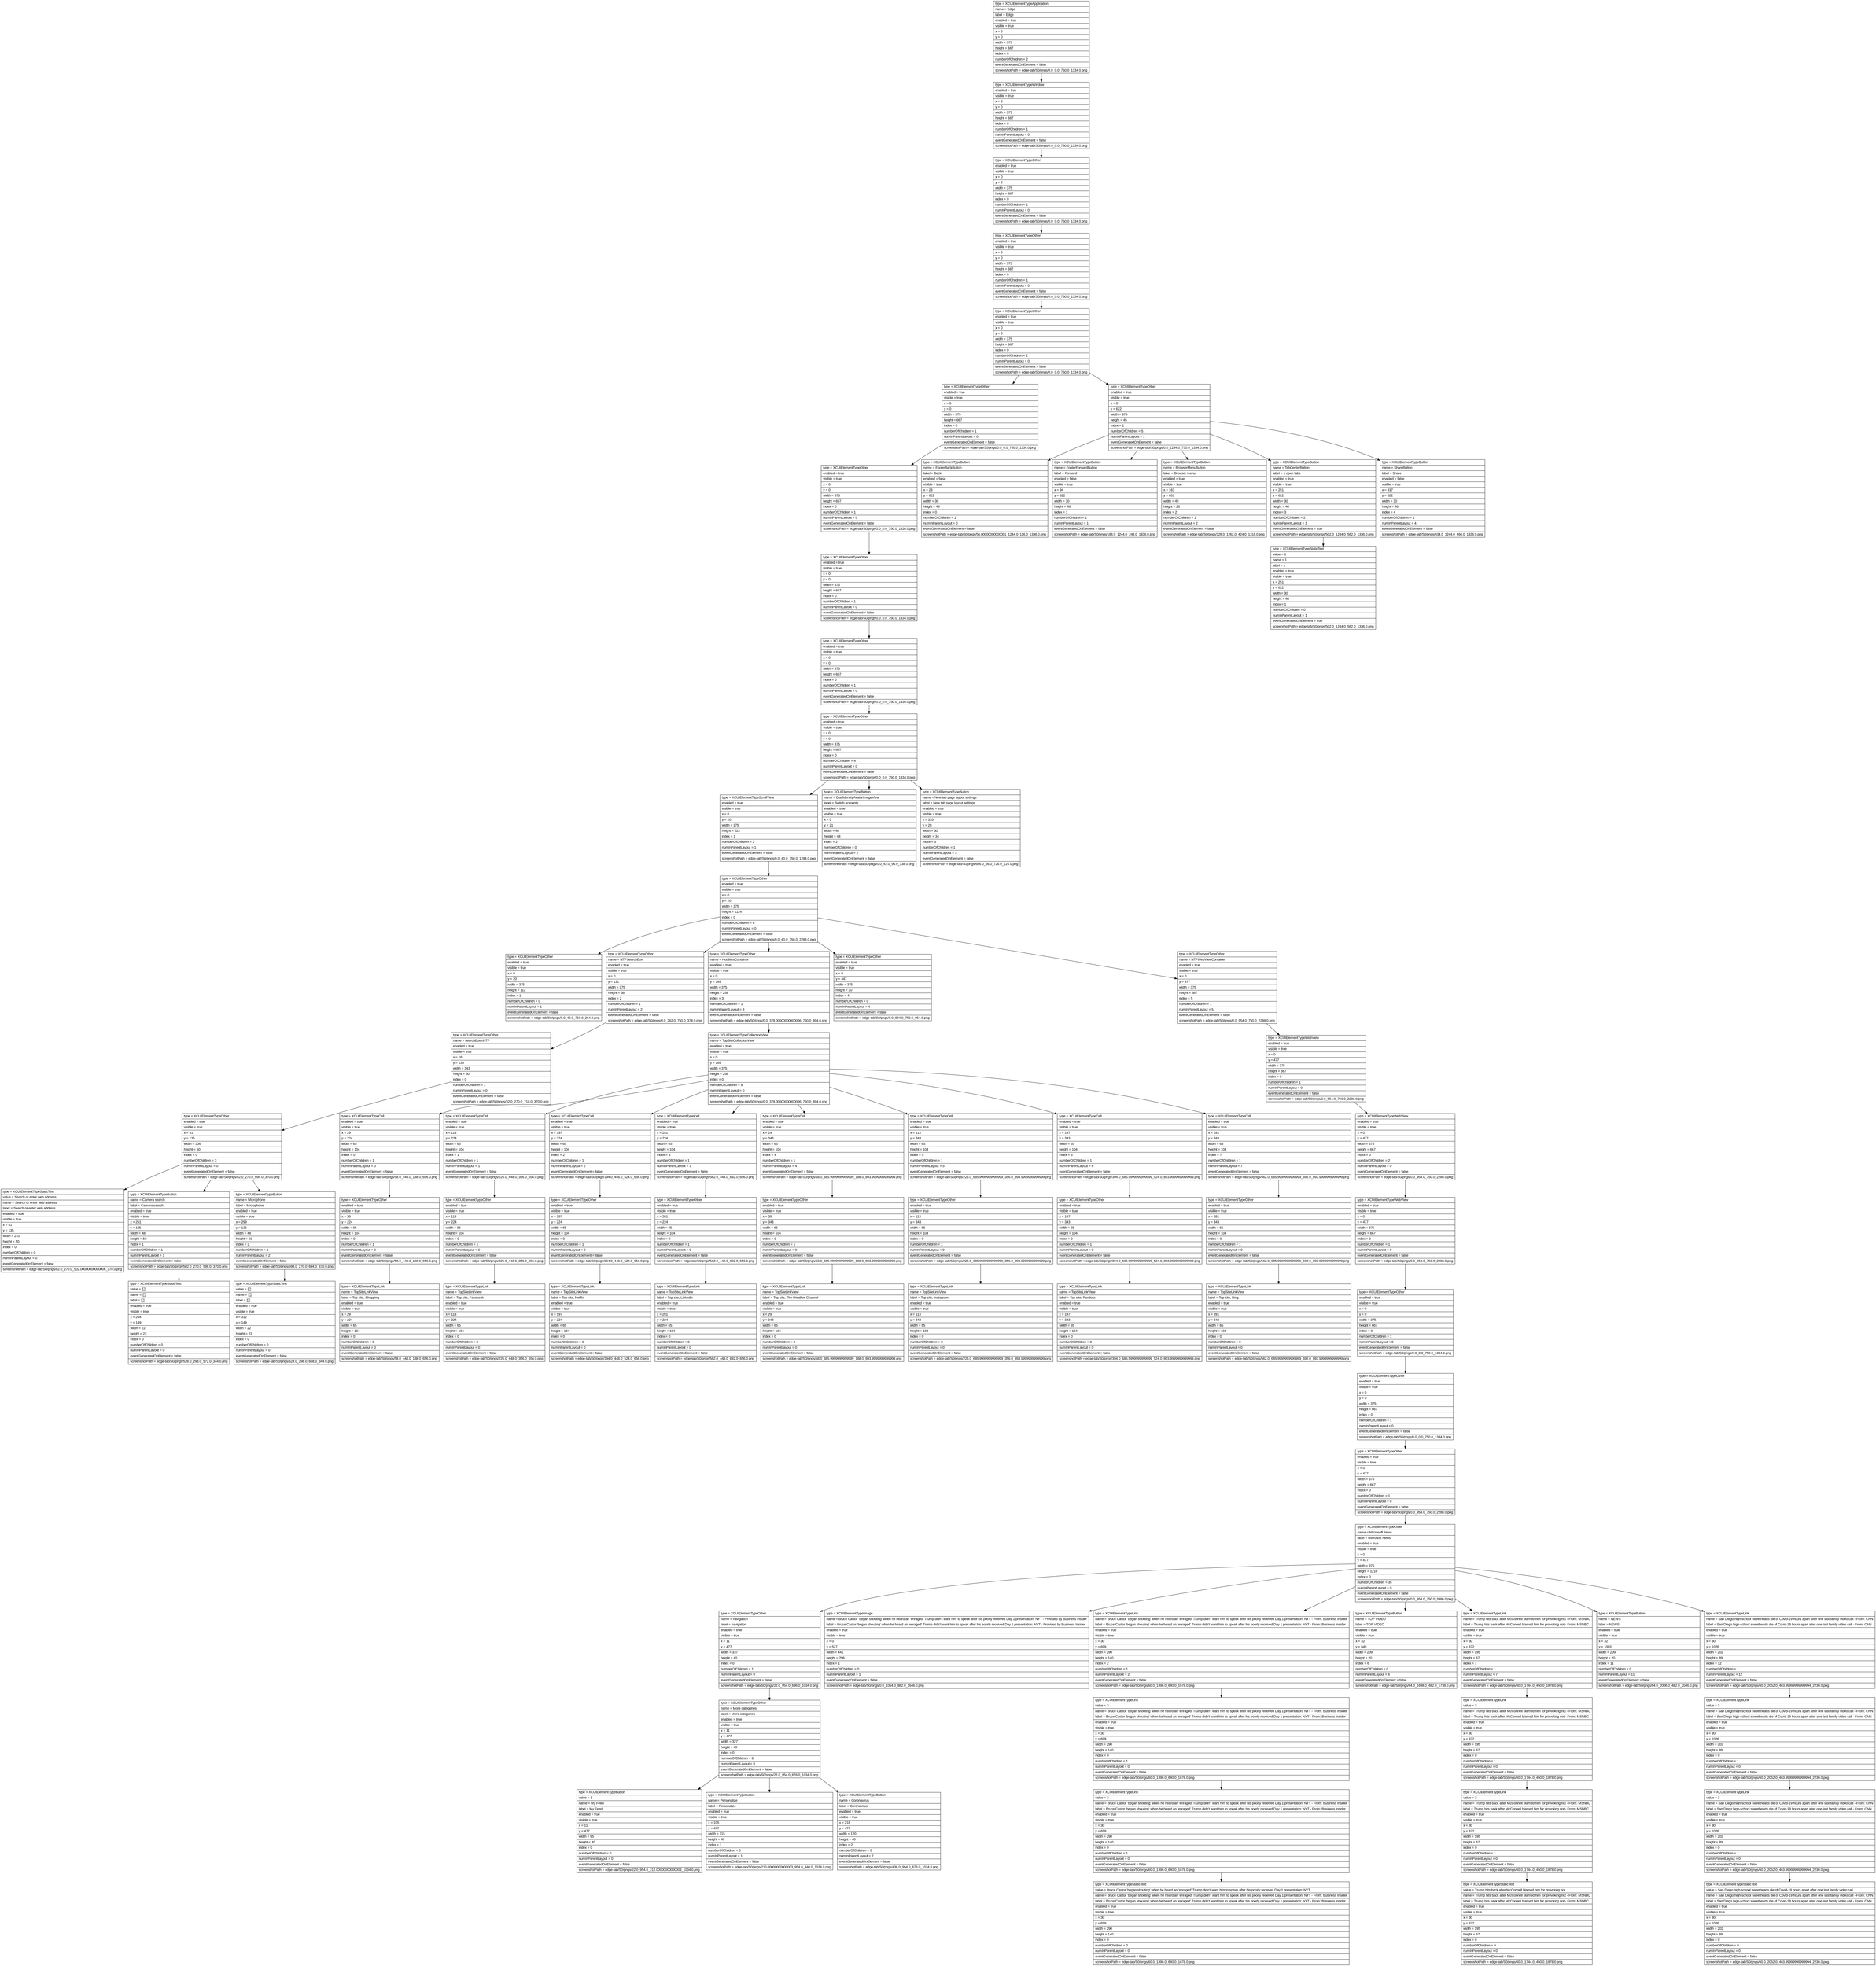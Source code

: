 digraph Layout {

	node [shape=record fontname=Arial];

	0	[label="{type = XCUIElementTypeApplication\l|name = Edge\l|label = Edge\l|enabled = true\l|visible = true\l|x = 0\l|y = 0\l|width = 375\l|height = 667\l|index = 0\l|numberOfChildren = 2\l|eventGeneratedOnElement = false \l|screenshotPath = edge-tab/S0/pngs/0.0_0.0_750.0_1334.0.png\l}"]
	1	[label="{type = XCUIElementTypeWindow\l|enabled = true\l|visible = true\l|x = 0\l|y = 0\l|width = 375\l|height = 667\l|index = 0\l|numberOfChildren = 1\l|numInParentLayout = 0\l|eventGeneratedOnElement = false \l|screenshotPath = edge-tab/S0/pngs/0.0_0.0_750.0_1334.0.png\l}"]
	2	[label="{type = XCUIElementTypeOther\l|enabled = true\l|visible = true\l|x = 0\l|y = 0\l|width = 375\l|height = 667\l|index = 0\l|numberOfChildren = 1\l|numInParentLayout = 0\l|eventGeneratedOnElement = false \l|screenshotPath = edge-tab/S0/pngs/0.0_0.0_750.0_1334.0.png\l}"]
	3	[label="{type = XCUIElementTypeOther\l|enabled = true\l|visible = true\l|x = 0\l|y = 0\l|width = 375\l|height = 667\l|index = 0\l|numberOfChildren = 1\l|numInParentLayout = 0\l|eventGeneratedOnElement = false \l|screenshotPath = edge-tab/S0/pngs/0.0_0.0_750.0_1334.0.png\l}"]
	4	[label="{type = XCUIElementTypeOther\l|enabled = true\l|visible = true\l|x = 0\l|y = 0\l|width = 375\l|height = 667\l|index = 0\l|numberOfChildren = 2\l|numInParentLayout = 0\l|eventGeneratedOnElement = false \l|screenshotPath = edge-tab/S0/pngs/0.0_0.0_750.0_1334.0.png\l}"]
	5	[label="{type = XCUIElementTypeOther\l|enabled = true\l|visible = true\l|x = 0\l|y = 0\l|width = 375\l|height = 667\l|index = 0\l|numberOfChildren = 1\l|numInParentLayout = 0\l|eventGeneratedOnElement = false \l|screenshotPath = edge-tab/S0/pngs/0.0_0.0_750.0_1334.0.png\l}"]
	6	[label="{type = XCUIElementTypeOther\l|enabled = true\l|visible = true\l|x = 0\l|y = 622\l|width = 375\l|height = 45\l|index = 1\l|numberOfChildren = 5\l|numInParentLayout = 1\l|eventGeneratedOnElement = false \l|screenshotPath = edge-tab/S0/pngs/0.0_1244.0_750.0_1334.0.png\l}"]
	7	[label="{type = XCUIElementTypeOther\l|enabled = true\l|visible = true\l|x = 0\l|y = 0\l|width = 375\l|height = 667\l|index = 0\l|numberOfChildren = 1\l|numInParentLayout = 0\l|eventGeneratedOnElement = false \l|screenshotPath = edge-tab/S0/pngs/0.0_0.0_750.0_1334.0.png\l}"]
	8	[label="{type = XCUIElementTypeButton\l|name = FooterBackButton\l|label = Back\l|enabled = false\l|visible = true\l|x = 28\l|y = 622\l|width = 30\l|height = 46\l|index = 0\l|numberOfChildren = 1\l|numInParentLayout = 0\l|eventGeneratedOnElement = false \l|screenshotPath = edge-tab/S0/pngs/56.00000000000001_1244.0_116.0_1336.0.png\l}"]
	9	[label="{type = XCUIElementTypeButton\l|name = FooterForwardButton\l|label = Forward\l|enabled = false\l|visible = true\l|x = 94\l|y = 622\l|width = 30\l|height = 46\l|index = 1\l|numberOfChildren = 1\l|numInParentLayout = 1\l|eventGeneratedOnElement = false \l|screenshotPath = edge-tab/S0/pngs/188.0_1244.0_248.0_1336.0.png\l}"]
	10	[label="{type = XCUIElementTypeButton\l|name = BrowserMenuButton\l|label = Browser menu\l|enabled = true\l|visible = true\l|x = 163\l|y = 631\l|width = 49\l|height = 28\l|index = 2\l|numberOfChildren = 1\l|numInParentLayout = 2\l|eventGeneratedOnElement = false \l|screenshotPath = edge-tab/S0/pngs/326.0_1262.0_424.0_1318.0.png\l}"]
	11	[label="{type = XCUIElementTypeButton\l|name = TabCenterButton\l|label = 1 open tabs\l|enabled = true\l|visible = true\l|x = 251\l|y = 622\l|width = 30\l|height = 46\l|index = 3\l|numberOfChildren = 2\l|numInParentLayout = 3\l|eventGeneratedOnElement = true \l|screenshotPath = edge-tab/S0/pngs/502.0_1244.0_562.0_1336.0.png\l}"]
	12	[label="{type = XCUIElementTypeButton\l|name = ShareButton\l|label = Share\l|enabled = false\l|visible = true\l|x = 317\l|y = 622\l|width = 30\l|height = 46\l|index = 4\l|numberOfChildren = 1\l|numInParentLayout = 4\l|eventGeneratedOnElement = false \l|screenshotPath = edge-tab/S0/pngs/634.0_1244.0_694.0_1336.0.png\l}"]
	13	[label="{type = XCUIElementTypeOther\l|enabled = true\l|visible = true\l|x = 0\l|y = 0\l|width = 375\l|height = 667\l|index = 0\l|numberOfChildren = 1\l|numInParentLayout = 0\l|eventGeneratedOnElement = false \l|screenshotPath = edge-tab/S0/pngs/0.0_0.0_750.0_1334.0.png\l}"]
	14	[label="{type = XCUIElementTypeStaticText\l|value = 1\l|name = 1\l|label = 1\l|enabled = true\l|visible = true\l|x = 251\l|y = 622\l|width = 30\l|height = 46\l|index = 1\l|numberOfChildren = 0\l|numInParentLayout = 1\l|eventGeneratedOnElement = true \l|screenshotPath = edge-tab/S0/pngs/502.0_1244.0_562.0_1336.0.png\l}"]
	15	[label="{type = XCUIElementTypeOther\l|enabled = true\l|visible = true\l|x = 0\l|y = 0\l|width = 375\l|height = 667\l|index = 0\l|numberOfChildren = 1\l|numInParentLayout = 0\l|eventGeneratedOnElement = false \l|screenshotPath = edge-tab/S0/pngs/0.0_0.0_750.0_1334.0.png\l}"]
	16	[label="{type = XCUIElementTypeOther\l|enabled = true\l|visible = true\l|x = 0\l|y = 0\l|width = 375\l|height = 667\l|index = 0\l|numberOfChildren = 4\l|numInParentLayout = 0\l|eventGeneratedOnElement = false \l|screenshotPath = edge-tab/S0/pngs/0.0_0.0_750.0_1334.0.png\l}"]
	17	[label="{type = XCUIElementTypeScrollView\l|enabled = true\l|visible = true\l|x = 0\l|y = 20\l|width = 375\l|height = 622\l|index = 1\l|numberOfChildren = 2\l|numInParentLayout = 1\l|eventGeneratedOnElement = false \l|screenshotPath = edge-tab/S0/pngs/0.0_40.0_750.0_1284.0.png\l}"]
	18	[label="{type = XCUIElementTypeButton\l|name = DualIdentityAvatarImageView\l|label = Switch accounts\l|enabled = true\l|visible = true\l|x = 0\l|y = 21\l|width = 48\l|height = 48\l|index = 2\l|numberOfChildren = 0\l|numInParentLayout = 2\l|eventGeneratedOnElement = false \l|screenshotPath = edge-tab/S0/pngs/0.0_42.0_96.0_138.0.png\l}"]
	19	[label="{type = XCUIElementTypeButton\l|name = New tab page layout settings\l|label = New tab page layout settings\l|enabled = true\l|visible = true\l|x = 333\l|y = 28\l|width = 30\l|height = 34\l|index = 3\l|numberOfChildren = 1\l|numInParentLayout = 3\l|eventGeneratedOnElement = false \l|screenshotPath = edge-tab/S0/pngs/666.0_56.0_726.0_124.0.png\l}"]
	20	[label="{type = XCUIElementTypeOther\l|enabled = true\l|visible = true\l|x = 0\l|y = 20\l|width = 375\l|height = 1124\l|index = 0\l|numberOfChildren = 6\l|numInParentLayout = 0\l|eventGeneratedOnElement = false \l|screenshotPath = edge-tab/S0/pngs/0.0_40.0_750.0_2288.0.png\l}"]
	21	[label="{type = XCUIElementTypeOther\l|enabled = true\l|visible = true\l|x = 0\l|y = 20\l|width = 375\l|height = 112\l|index = 1\l|numberOfChildren = 0\l|numInParentLayout = 1\l|eventGeneratedOnElement = false \l|screenshotPath = edge-tab/S0/pngs/0.0_40.0_750.0_264.0.png\l}"]
	22	[label="{type = XCUIElementTypeOther\l|name = NTPSearchBox\l|enabled = true\l|visible = true\l|x = 0\l|y = 131\l|width = 375\l|height = 58\l|index = 2\l|numberOfChildren = 1\l|numInParentLayout = 2\l|eventGeneratedOnElement = false \l|screenshotPath = edge-tab/S0/pngs/0.0_262.0_750.0_378.0.png\l}"]
	23	[label="{type = XCUIElementTypeOther\l|name = HotSitesContainer\l|enabled = true\l|visible = true\l|x = 0\l|y = 189\l|width = 375\l|height = 258\l|index = 3\l|numberOfChildren = 1\l|numInParentLayout = 3\l|eventGeneratedOnElement = false \l|screenshotPath = edge-tab/S0/pngs/0.0_378.00000000000006_750.0_894.0.png\l}"]
	24	[label="{type = XCUIElementTypeOther\l|enabled = true\l|visible = true\l|x = 0\l|y = 447\l|width = 375\l|height = 30\l|index = 4\l|numberOfChildren = 0\l|numInParentLayout = 4\l|eventGeneratedOnElement = false \l|screenshotPath = edge-tab/S0/pngs/0.0_894.0_750.0_954.0.png\l}"]
	25	[label="{type = XCUIElementTypeOther\l|name = NTPWebViewContainer\l|enabled = true\l|visible = true\l|x = 0\l|y = 477\l|width = 375\l|height = 667\l|index = 5\l|numberOfChildren = 1\l|numInParentLayout = 5\l|eventGeneratedOnElement = false \l|screenshotPath = edge-tab/S0/pngs/0.0_954.0_750.0_2288.0.png\l}"]
	26	[label="{type = XCUIElementTypeOther\l|name = searchBoxInNTP\l|enabled = true\l|visible = true\l|x = 16\l|y = 135\l|width = 343\l|height = 50\l|index = 0\l|numberOfChildren = 1\l|numInParentLayout = 0\l|eventGeneratedOnElement = false \l|screenshotPath = edge-tab/S0/pngs/32.0_270.0_718.0_370.0.png\l}"]
	27	[label="{type = XCUIElementTypeCollectionView\l|name = TopSiteCollectionView\l|enabled = true\l|visible = true\l|x = 0\l|y = 189\l|width = 375\l|height = 258\l|index = 0\l|numberOfChildren = 8\l|numInParentLayout = 0\l|eventGeneratedOnElement = false \l|screenshotPath = edge-tab/S0/pngs/0.0_378.00000000000006_750.0_894.0.png\l}"]
	28	[label="{type = XCUIElementTypeWebView\l|enabled = true\l|visible = true\l|x = 0\l|y = 477\l|width = 375\l|height = 667\l|index = 0\l|numberOfChildren = 1\l|numInParentLayout = 0\l|eventGeneratedOnElement = false \l|screenshotPath = edge-tab/S0/pngs/0.0_954.0_750.0_2288.0.png\l}"]
	29	[label="{type = XCUIElementTypeOther\l|enabled = true\l|visible = true\l|x = 41\l|y = 135\l|width = 306\l|height = 50\l|index = 0\l|numberOfChildren = 3\l|numInParentLayout = 0\l|eventGeneratedOnElement = false \l|screenshotPath = edge-tab/S0/pngs/82.0_270.0_694.0_370.0.png\l}"]
	30	[label="{type = XCUIElementTypeCell\l|enabled = true\l|visible = true\l|x = 29\l|y = 224\l|width = 65\l|height = 104\l|index = 0\l|numberOfChildren = 1\l|numInParentLayout = 0\l|eventGeneratedOnElement = false \l|screenshotPath = edge-tab/S0/pngs/58.0_448.0_188.0_656.0.png\l}"]
	31	[label="{type = XCUIElementTypeCell\l|enabled = true\l|visible = true\l|x = 113\l|y = 224\l|width = 65\l|height = 104\l|index = 1\l|numberOfChildren = 1\l|numInParentLayout = 1\l|eventGeneratedOnElement = false \l|screenshotPath = edge-tab/S0/pngs/226.0_448.0_356.0_656.0.png\l}"]
	32	[label="{type = XCUIElementTypeCell\l|enabled = true\l|visible = true\l|x = 197\l|y = 224\l|width = 65\l|height = 104\l|index = 2\l|numberOfChildren = 1\l|numInParentLayout = 2\l|eventGeneratedOnElement = false \l|screenshotPath = edge-tab/S0/pngs/394.0_448.0_524.0_656.0.png\l}"]
	33	[label="{type = XCUIElementTypeCell\l|enabled = true\l|visible = true\l|x = 281\l|y = 224\l|width = 65\l|height = 104\l|index = 3\l|numberOfChildren = 1\l|numInParentLayout = 3\l|eventGeneratedOnElement = false \l|screenshotPath = edge-tab/S0/pngs/562.0_448.0_692.0_656.0.png\l}"]
	34	[label="{type = XCUIElementTypeCell\l|enabled = true\l|visible = true\l|x = 29\l|y = 343\l|width = 65\l|height = 104\l|index = 4\l|numberOfChildren = 1\l|numInParentLayout = 4\l|eventGeneratedOnElement = false \l|screenshotPath = edge-tab/S0/pngs/58.0_685.9999999999999_188.0_893.9999999999999.png\l}"]
	35	[label="{type = XCUIElementTypeCell\l|enabled = true\l|visible = true\l|x = 113\l|y = 343\l|width = 65\l|height = 104\l|index = 5\l|numberOfChildren = 1\l|numInParentLayout = 5\l|eventGeneratedOnElement = false \l|screenshotPath = edge-tab/S0/pngs/226.0_685.9999999999999_356.0_893.9999999999999.png\l}"]
	36	[label="{type = XCUIElementTypeCell\l|enabled = true\l|visible = true\l|x = 197\l|y = 343\l|width = 65\l|height = 104\l|index = 6\l|numberOfChildren = 1\l|numInParentLayout = 6\l|eventGeneratedOnElement = false \l|screenshotPath = edge-tab/S0/pngs/394.0_685.9999999999999_524.0_893.9999999999999.png\l}"]
	37	[label="{type = XCUIElementTypeCell\l|enabled = true\l|visible = true\l|x = 281\l|y = 343\l|width = 65\l|height = 104\l|index = 7\l|numberOfChildren = 1\l|numInParentLayout = 7\l|eventGeneratedOnElement = false \l|screenshotPath = edge-tab/S0/pngs/562.0_685.9999999999999_692.0_893.9999999999999.png\l}"]
	38	[label="{type = XCUIElementTypeWebView\l|enabled = true\l|visible = true\l|x = 0\l|y = 477\l|width = 375\l|height = 667\l|index = 0\l|numberOfChildren = 2\l|numInParentLayout = 0\l|eventGeneratedOnElement = false \l|screenshotPath = edge-tab/S0/pngs/0.0_954.0_750.0_2288.0.png\l}"]
	39	[label="{type = XCUIElementTypeStaticText\l|value = Search or enter web address\l|name = Search or enter web address\l|label = Search or enter web address\l|enabled = true\l|visible = true\l|x = 41\l|y = 135\l|width = 210\l|height = 50\l|index = 0\l|numberOfChildren = 0\l|numInParentLayout = 0\l|eventGeneratedOnElement = false \l|screenshotPath = edge-tab/S0/pngs/82.0_270.0_502.00000000000006_370.0.png\l}"]
	40	[label="{type = XCUIElementTypeButton\l|name = Camera search\l|label = Camera search\l|enabled = true\l|visible = true\l|x = 251\l|y = 135\l|width = 48\l|height = 50\l|index = 1\l|numberOfChildren = 1\l|numInParentLayout = 1\l|eventGeneratedOnElement = false \l|screenshotPath = edge-tab/S0/pngs/502.0_270.0_598.0_370.0.png\l}"]
	41	[label="{type = XCUIElementTypeButton\l|name = Microphone\l|label = Microphone\l|enabled = true\l|visible = true\l|x = 299\l|y = 135\l|width = 48\l|height = 50\l|index = 2\l|numberOfChildren = 1\l|numInParentLayout = 2\l|eventGeneratedOnElement = false \l|screenshotPath = edge-tab/S0/pngs/598.0_270.0_694.0_370.0.png\l}"]
	42	[label="{type = XCUIElementTypeOther\l|enabled = true\l|visible = true\l|x = 29\l|y = 224\l|width = 65\l|height = 104\l|index = 0\l|numberOfChildren = 1\l|numInParentLayout = 0\l|eventGeneratedOnElement = false \l|screenshotPath = edge-tab/S0/pngs/58.0_448.0_188.0_656.0.png\l}"]
	43	[label="{type = XCUIElementTypeOther\l|enabled = true\l|visible = true\l|x = 113\l|y = 224\l|width = 65\l|height = 104\l|index = 0\l|numberOfChildren = 1\l|numInParentLayout = 0\l|eventGeneratedOnElement = false \l|screenshotPath = edge-tab/S0/pngs/226.0_448.0_356.0_656.0.png\l}"]
	44	[label="{type = XCUIElementTypeOther\l|enabled = true\l|visible = true\l|x = 197\l|y = 224\l|width = 65\l|height = 104\l|index = 0\l|numberOfChildren = 1\l|numInParentLayout = 0\l|eventGeneratedOnElement = false \l|screenshotPath = edge-tab/S0/pngs/394.0_448.0_524.0_656.0.png\l}"]
	45	[label="{type = XCUIElementTypeOther\l|enabled = true\l|visible = true\l|x = 281\l|y = 224\l|width = 65\l|height = 104\l|index = 0\l|numberOfChildren = 1\l|numInParentLayout = 0\l|eventGeneratedOnElement = false \l|screenshotPath = edge-tab/S0/pngs/562.0_448.0_692.0_656.0.png\l}"]
	46	[label="{type = XCUIElementTypeOther\l|enabled = true\l|visible = true\l|x = 29\l|y = 343\l|width = 65\l|height = 104\l|index = 0\l|numberOfChildren = 1\l|numInParentLayout = 0\l|eventGeneratedOnElement = false \l|screenshotPath = edge-tab/S0/pngs/58.0_685.9999999999999_188.0_893.9999999999999.png\l}"]
	47	[label="{type = XCUIElementTypeOther\l|enabled = true\l|visible = true\l|x = 113\l|y = 343\l|width = 65\l|height = 104\l|index = 0\l|numberOfChildren = 1\l|numInParentLayout = 0\l|eventGeneratedOnElement = false \l|screenshotPath = edge-tab/S0/pngs/226.0_685.9999999999999_356.0_893.9999999999999.png\l}"]
	48	[label="{type = XCUIElementTypeOther\l|enabled = true\l|visible = true\l|x = 197\l|y = 343\l|width = 65\l|height = 104\l|index = 0\l|numberOfChildren = 1\l|numInParentLayout = 0\l|eventGeneratedOnElement = false \l|screenshotPath = edge-tab/S0/pngs/394.0_685.9999999999999_524.0_893.9999999999999.png\l}"]
	49	[label="{type = XCUIElementTypeOther\l|enabled = true\l|visible = true\l|x = 281\l|y = 343\l|width = 65\l|height = 104\l|index = 0\l|numberOfChildren = 1\l|numInParentLayout = 0\l|eventGeneratedOnElement = false \l|screenshotPath = edge-tab/S0/pngs/562.0_685.9999999999999_692.0_893.9999999999999.png\l}"]
	50	[label="{type = XCUIElementTypeWebView\l|enabled = true\l|visible = true\l|x = 0\l|y = 477\l|width = 375\l|height = 667\l|index = 0\l|numberOfChildren = 1\l|numInParentLayout = 0\l|eventGeneratedOnElement = false \l|screenshotPath = edge-tab/S0/pngs/0.0_954.0_750.0_2288.0.png\l}"]
	51	[label="{type = XCUIElementTypeStaticText\l|value = \l|name = \l|label = \l|enabled = true\l|visible = true\l|x = 264\l|y = 149\l|width = 22\l|height = 23\l|index = 0\l|numberOfChildren = 0\l|numInParentLayout = 0\l|eventGeneratedOnElement = false \l|screenshotPath = edge-tab/S0/pngs/528.0_298.0_572.0_344.0.png\l}"]
	52	[label="{type = XCUIElementTypeStaticText\l|value = \l|name = \l|label = \l|enabled = true\l|visible = true\l|x = 312\l|y = 149\l|width = 22\l|height = 23\l|index = 0\l|numberOfChildren = 0\l|numInParentLayout = 0\l|eventGeneratedOnElement = false \l|screenshotPath = edge-tab/S0/pngs/624.0_298.0_668.0_344.0.png\l}"]
	53	[label="{type = XCUIElementTypeLink\l|name = TopSiteLinkView\l|label = Top site, Shopping\l|enabled = true\l|visible = true\l|x = 29\l|y = 224\l|width = 65\l|height = 104\l|index = 0\l|numberOfChildren = 0\l|numInParentLayout = 0\l|eventGeneratedOnElement = false \l|screenshotPath = edge-tab/S0/pngs/58.0_448.0_188.0_656.0.png\l}"]
	54	[label="{type = XCUIElementTypeLink\l|name = TopSiteLinkView\l|label = Top site, Facebook\l|enabled = true\l|visible = true\l|x = 113\l|y = 224\l|width = 65\l|height = 104\l|index = 0\l|numberOfChildren = 0\l|numInParentLayout = 0\l|eventGeneratedOnElement = false \l|screenshotPath = edge-tab/S0/pngs/226.0_448.0_356.0_656.0.png\l}"]
	55	[label="{type = XCUIElementTypeLink\l|name = TopSiteLinkView\l|label = Top site, Netflix\l|enabled = true\l|visible = true\l|x = 197\l|y = 224\l|width = 65\l|height = 104\l|index = 0\l|numberOfChildren = 0\l|numInParentLayout = 0\l|eventGeneratedOnElement = false \l|screenshotPath = edge-tab/S0/pngs/394.0_448.0_524.0_656.0.png\l}"]
	56	[label="{type = XCUIElementTypeLink\l|name = TopSiteLinkView\l|label = Top site, Linkedin\l|enabled = true\l|visible = true\l|x = 281\l|y = 224\l|width = 65\l|height = 104\l|index = 0\l|numberOfChildren = 0\l|numInParentLayout = 0\l|eventGeneratedOnElement = false \l|screenshotPath = edge-tab/S0/pngs/562.0_448.0_692.0_656.0.png\l}"]
	57	[label="{type = XCUIElementTypeLink\l|name = TopSiteLinkView\l|label = Top site, The Weather Channel\l|enabled = true\l|visible = true\l|x = 29\l|y = 343\l|width = 65\l|height = 104\l|index = 0\l|numberOfChildren = 0\l|numInParentLayout = 0\l|eventGeneratedOnElement = false \l|screenshotPath = edge-tab/S0/pngs/58.0_685.9999999999999_188.0_893.9999999999999.png\l}"]
	58	[label="{type = XCUIElementTypeLink\l|name = TopSiteLinkView\l|label = Top site, Instagram\l|enabled = true\l|visible = true\l|x = 113\l|y = 343\l|width = 65\l|height = 104\l|index = 0\l|numberOfChildren = 0\l|numInParentLayout = 0\l|eventGeneratedOnElement = false \l|screenshotPath = edge-tab/S0/pngs/226.0_685.9999999999999_356.0_893.9999999999999.png\l}"]
	59	[label="{type = XCUIElementTypeLink\l|name = TopSiteLinkView\l|label = Top site, Pandora\l|enabled = true\l|visible = true\l|x = 197\l|y = 343\l|width = 65\l|height = 104\l|index = 0\l|numberOfChildren = 0\l|numInParentLayout = 0\l|eventGeneratedOnElement = false \l|screenshotPath = edge-tab/S0/pngs/394.0_685.9999999999999_524.0_893.9999999999999.png\l}"]
	60	[label="{type = XCUIElementTypeLink\l|name = TopSiteLinkView\l|label = Top site, Bing\l|enabled = true\l|visible = true\l|x = 281\l|y = 343\l|width = 65\l|height = 104\l|index = 0\l|numberOfChildren = 0\l|numInParentLayout = 0\l|eventGeneratedOnElement = false \l|screenshotPath = edge-tab/S0/pngs/562.0_685.9999999999999_692.0_893.9999999999999.png\l}"]
	61	[label="{type = XCUIElementTypeOther\l|enabled = true\l|visible = true\l|x = 0\l|y = 0\l|width = 375\l|height = 667\l|index = 0\l|numberOfChildren = 1\l|numInParentLayout = 0\l|eventGeneratedOnElement = false \l|screenshotPath = edge-tab/S0/pngs/0.0_0.0_750.0_1334.0.png\l}"]
	62	[label="{type = XCUIElementTypeOther\l|enabled = true\l|visible = true\l|x = 0\l|y = 0\l|width = 375\l|height = 667\l|index = 0\l|numberOfChildren = 1\l|numInParentLayout = 0\l|eventGeneratedOnElement = false \l|screenshotPath = edge-tab/S0/pngs/0.0_0.0_750.0_1334.0.png\l}"]
	63	[label="{type = XCUIElementTypeOther\l|enabled = true\l|visible = true\l|x = 0\l|y = 477\l|width = 375\l|height = 667\l|index = 0\l|numberOfChildren = 1\l|numInParentLayout = 0\l|eventGeneratedOnElement = false \l|screenshotPath = edge-tab/S0/pngs/0.0_954.0_750.0_2288.0.png\l}"]
	64	[label="{type = XCUIElementTypeOther\l|name = Microsoft News\l|label = Microsoft News\l|enabled = true\l|visible = true\l|x = 0\l|y = 477\l|width = 375\l|height = 1216\l|index = 0\l|numberOfChildren = 35\l|numInParentLayout = 0\l|eventGeneratedOnElement = false \l|screenshotPath = edge-tab/S0/pngs/0.0_954.0_750.0_3386.0.png\l}"]
	65	[label="{type = XCUIElementTypeOther\l|name = navigation\l|label = navigation\l|enabled = true\l|visible = true\l|x = 11\l|y = 477\l|width = 337\l|height = 40\l|index = 0\l|numberOfChildren = 1\l|numInParentLayout = 0\l|eventGeneratedOnElement = false \l|screenshotPath = edge-tab/S0/pngs/22.0_954.0_696.0_1034.0.png\l}"]
	66	[label="{type = XCUIElementTypeImage\l|name = Bruce Castor 'began shouting' when he heard an 'enraged' Trump didn't want him to speak after his poorly received Day 1 presentation: NYT - Provided by Business Insider\l|label = Bruce Castor 'began shouting' when he heard an 'enraged' Trump didn't want him to speak after his poorly received Day 1 presentation: NYT - Provided by Business Insider\l|enabled = true\l|visible = true\l|x = 0\l|y = 527\l|width = 441\l|height = 296\l|index = 1\l|numberOfChildren = 0\l|numInParentLayout = 1\l|eventGeneratedOnElement = false \l|screenshotPath = edge-tab/S0/pngs/0.0_1054.0_882.0_1646.0.png\l}"]
	67	[label="{type = XCUIElementTypeLink\l|name = Bruce Castor 'began shouting' when he heard an 'enraged' Trump didn't want him to speak after his poorly received Day 1 presentation: NYT - From: Business Insider\l|label = Bruce Castor 'began shouting' when he heard an 'enraged' Trump didn't want him to speak after his poorly received Day 1 presentation: NYT - From: Business Insider\l|enabled = true\l|visible = true\l|x = 30\l|y = 699\l|width = 290\l|height = 140\l|index = 2\l|numberOfChildren = 1\l|numInParentLayout = 2\l|eventGeneratedOnElement = false \l|screenshotPath = edge-tab/S0/pngs/60.0_1398.0_640.0_1678.0.png\l}"]
	68	[label="{type = XCUIElementTypeButton\l|name = TOP VIDEO\l|label = TOP VIDEO\l|enabled = true\l|visible = true\l|x = 32\l|y = 849\l|width = 209\l|height = 20\l|index = 6\l|numberOfChildren = 0\l|numInParentLayout = 6\l|eventGeneratedOnElement = false \l|screenshotPath = edge-tab/S0/pngs/64.0_1698.0_482.0_1738.0.png\l}"]
	69	[label="{type = XCUIElementTypeLink\l|name = Trump hits back after McConnell blamed him for provoking riot - From: MSNBC\l|label = Trump hits back after McConnell blamed him for provoking riot - From: MSNBC\l|enabled = true\l|visible = true\l|x = 30\l|y = 872\l|width = 195\l|height = 67\l|index = 7\l|numberOfChildren = 1\l|numInParentLayout = 7\l|eventGeneratedOnElement = false \l|screenshotPath = edge-tab/S0/pngs/60.0_1744.0_450.0_1878.0.png\l}"]
	70	[label="{type = XCUIElementTypeButton\l|name = NEWS\l|label = NEWS\l|enabled = true\l|visible = true\l|x = 32\l|y = 1003\l|width = 209\l|height = 20\l|index = 11\l|numberOfChildren = 0\l|numInParentLayout = 11\l|eventGeneratedOnElement = false \l|screenshotPath = edge-tab/S0/pngs/64.0_2006.0_482.0_2046.0.png\l}"]
	71	[label="{type = XCUIElementTypeLink\l|name = San Diego high-school sweethearts die of Covid-19 hours apart after one last family video call - From: CNN\l|label = San Diego high-school sweethearts die of Covid-19 hours apart after one last family video call - From: CNN\l|enabled = true\l|visible = true\l|x = 30\l|y = 1026\l|width = 202\l|height = 89\l|index = 12\l|numberOfChildren = 1\l|numInParentLayout = 12\l|eventGeneratedOnElement = false \l|screenshotPath = edge-tab/S0/pngs/60.0_2052.0_463.99999999999994_2230.0.png\l}"]
	72	[label="{type = XCUIElementTypeOther\l|name = More categories\l|label = More categories\l|enabled = true\l|visible = true\l|x = 11\l|y = 477\l|width = 327\l|height = 40\l|index = 0\l|numberOfChildren = 3\l|numInParentLayout = 0\l|eventGeneratedOnElement = false \l|screenshotPath = edge-tab/S0/pngs/22.0_954.0_676.0_1034.0.png\l}"]
	73	[label="{type = XCUIElementTypeLink\l|value = 3\l|name = Bruce Castor 'began shouting' when he heard an 'enraged' Trump didn't want him to speak after his poorly received Day 1 presentation: NYT - From: Business Insider\l|label = Bruce Castor 'began shouting' when he heard an 'enraged' Trump didn't want him to speak after his poorly received Day 1 presentation: NYT - From: Business Insider\l|enabled = true\l|visible = true\l|x = 30\l|y = 699\l|width = 290\l|height = 140\l|index = 0\l|numberOfChildren = 1\l|numInParentLayout = 0\l|eventGeneratedOnElement = false \l|screenshotPath = edge-tab/S0/pngs/60.0_1398.0_640.0_1678.0.png\l}"]
	74	[label="{type = XCUIElementTypeLink\l|value = 3\l|name = Trump hits back after McConnell blamed him for provoking riot - From: MSNBC\l|label = Trump hits back after McConnell blamed him for provoking riot - From: MSNBC\l|enabled = true\l|visible = true\l|x = 30\l|y = 872\l|width = 195\l|height = 67\l|index = 0\l|numberOfChildren = 1\l|numInParentLayout = 0\l|eventGeneratedOnElement = false \l|screenshotPath = edge-tab/S0/pngs/60.0_1744.0_450.0_1878.0.png\l}"]
	75	[label="{type = XCUIElementTypeLink\l|value = 3\l|name = San Diego high-school sweethearts die of Covid-19 hours apart after one last family video call - From: CNN\l|label = San Diego high-school sweethearts die of Covid-19 hours apart after one last family video call - From: CNN\l|enabled = true\l|visible = true\l|x = 30\l|y = 1026\l|width = 202\l|height = 89\l|index = 0\l|numberOfChildren = 1\l|numInParentLayout = 0\l|eventGeneratedOnElement = false \l|screenshotPath = edge-tab/S0/pngs/60.0_2052.0_463.99999999999994_2230.0.png\l}"]
	76	[label="{type = XCUIElementTypeButton\l|value = 1\l|name = My Feed\l|label = My Feed\l|enabled = true\l|visible = true\l|x = 11\l|y = 477\l|width = 95\l|height = 40\l|index = 0\l|numberOfChildren = 0\l|numInParentLayout = 0\l|eventGeneratedOnElement = false \l|screenshotPath = edge-tab/S0/pngs/22.0_954.0_212.00000000000003_1034.0.png\l}"]
	77	[label="{type = XCUIElementTypeButton\l|name = Personalize\l|label = Personalize\l|enabled = true\l|visible = true\l|x = 105\l|y = 477\l|width = 115\l|height = 40\l|index = 1\l|numberOfChildren = 0\l|numInParentLayout = 1\l|eventGeneratedOnElement = false \l|screenshotPath = edge-tab/S0/pngs/210.00000000000003_954.0_440.0_1034.0.png\l}"]
	78	[label="{type = XCUIElementTypeButton\l|name = Coronavirus\l|label = Coronavirus\l|enabled = true\l|visible = true\l|x = 218\l|y = 477\l|width = 120\l|height = 40\l|index = 2\l|numberOfChildren = 0\l|numInParentLayout = 2\l|eventGeneratedOnElement = false \l|screenshotPath = edge-tab/S0/pngs/436.0_954.0_676.0_1034.0.png\l}"]
	79	[label="{type = XCUIElementTypeLink\l|value = 3\l|name = Bruce Castor 'began shouting' when he heard an 'enraged' Trump didn't want him to speak after his poorly received Day 1 presentation: NYT - From: Business Insider\l|label = Bruce Castor 'began shouting' when he heard an 'enraged' Trump didn't want him to speak after his poorly received Day 1 presentation: NYT - From: Business Insider\l|enabled = true\l|visible = true\l|x = 30\l|y = 699\l|width = 290\l|height = 140\l|index = 0\l|numberOfChildren = 1\l|numInParentLayout = 0\l|eventGeneratedOnElement = false \l|screenshotPath = edge-tab/S0/pngs/60.0_1398.0_640.0_1678.0.png\l}"]
	80	[label="{type = XCUIElementTypeLink\l|value = 3\l|name = Trump hits back after McConnell blamed him for provoking riot - From: MSNBC\l|label = Trump hits back after McConnell blamed him for provoking riot - From: MSNBC\l|enabled = true\l|visible = true\l|x = 30\l|y = 872\l|width = 195\l|height = 67\l|index = 0\l|numberOfChildren = 1\l|numInParentLayout = 0\l|eventGeneratedOnElement = false \l|screenshotPath = edge-tab/S0/pngs/60.0_1744.0_450.0_1878.0.png\l}"]
	81	[label="{type = XCUIElementTypeLink\l|value = 3\l|name = San Diego high-school sweethearts die of Covid-19 hours apart after one last family video call - From: CNN\l|label = San Diego high-school sweethearts die of Covid-19 hours apart after one last family video call - From: CNN\l|enabled = true\l|visible = true\l|x = 30\l|y = 1026\l|width = 202\l|height = 89\l|index = 0\l|numberOfChildren = 1\l|numInParentLayout = 0\l|eventGeneratedOnElement = false \l|screenshotPath = edge-tab/S0/pngs/60.0_2052.0_463.99999999999994_2230.0.png\l}"]
	82	[label="{type = XCUIElementTypeStaticText\l|value = Bruce Castor 'began shouting' when he heard an 'enraged' Trump didn't want him to speak after his poorly received Day 1 presentation: NYT\l|name = Bruce Castor 'began shouting' when he heard an 'enraged' Trump didn't want him to speak after his poorly received Day 1 presentation: NYT - From: Business Insider\l|label = Bruce Castor 'began shouting' when he heard an 'enraged' Trump didn't want him to speak after his poorly received Day 1 presentation: NYT - From: Business Insider\l|enabled = true\l|visible = true\l|x = 30\l|y = 699\l|width = 290\l|height = 140\l|index = 0\l|numberOfChildren = 0\l|numInParentLayout = 0\l|eventGeneratedOnElement = false \l|screenshotPath = edge-tab/S0/pngs/60.0_1398.0_640.0_1678.0.png\l}"]
	83	[label="{type = XCUIElementTypeStaticText\l|value = Trump hits back after McConnell blamed him for provoking riot\l|name = Trump hits back after McConnell blamed him for provoking riot - From: MSNBC\l|label = Trump hits back after McConnell blamed him for provoking riot - From: MSNBC\l|enabled = true\l|visible = true\l|x = 30\l|y = 872\l|width = 195\l|height = 67\l|index = 0\l|numberOfChildren = 0\l|numInParentLayout = 0\l|eventGeneratedOnElement = false \l|screenshotPath = edge-tab/S0/pngs/60.0_1744.0_450.0_1878.0.png\l}"]
	84	[label="{type = XCUIElementTypeStaticText\l|value = San Diego high-school sweethearts die of Covid-19 hours apart after one last family video call\l|name = San Diego high-school sweethearts die of Covid-19 hours apart after one last family video call - From: CNN\l|label = San Diego high-school sweethearts die of Covid-19 hours apart after one last family video call - From: CNN\l|enabled = true\l|visible = true\l|x = 30\l|y = 1026\l|width = 202\l|height = 89\l|index = 0\l|numberOfChildren = 0\l|numInParentLayout = 0\l|eventGeneratedOnElement = false \l|screenshotPath = edge-tab/S0/pngs/60.0_2052.0_463.99999999999994_2230.0.png\l}"]


	0 -> 1
	1 -> 2
	2 -> 3
	3 -> 4
	4 -> 5
	4 -> 6
	5 -> 7
	6 -> 8
	6 -> 9
	6 -> 10
	6 -> 11
	6 -> 12
	7 -> 13
	11 -> 14
	13 -> 15
	15 -> 16
	16 -> 17
	16 -> 18
	16 -> 19
	17 -> 20
	20 -> 21
	20 -> 22
	20 -> 23
	20 -> 24
	20 -> 25
	22 -> 26
	23 -> 27
	25 -> 28
	26 -> 29
	27 -> 30
	27 -> 31
	27 -> 32
	27 -> 33
	27 -> 34
	27 -> 35
	27 -> 36
	27 -> 37
	28 -> 38
	29 -> 39
	29 -> 40
	29 -> 41
	30 -> 42
	31 -> 43
	32 -> 44
	33 -> 45
	34 -> 46
	35 -> 47
	36 -> 48
	37 -> 49
	38 -> 50
	40 -> 51
	41 -> 52
	42 -> 53
	43 -> 54
	44 -> 55
	45 -> 56
	46 -> 57
	47 -> 58
	48 -> 59
	49 -> 60
	50 -> 61
	61 -> 62
	62 -> 63
	63 -> 64
	64 -> 65
	64 -> 66
	64 -> 67
	64 -> 68
	64 -> 69
	64 -> 70
	64 -> 71
	65 -> 72
	67 -> 73
	69 -> 74
	71 -> 75
	72 -> 76
	72 -> 77
	72 -> 78
	73 -> 79
	74 -> 80
	75 -> 81
	79 -> 82
	80 -> 83
	81 -> 84


}